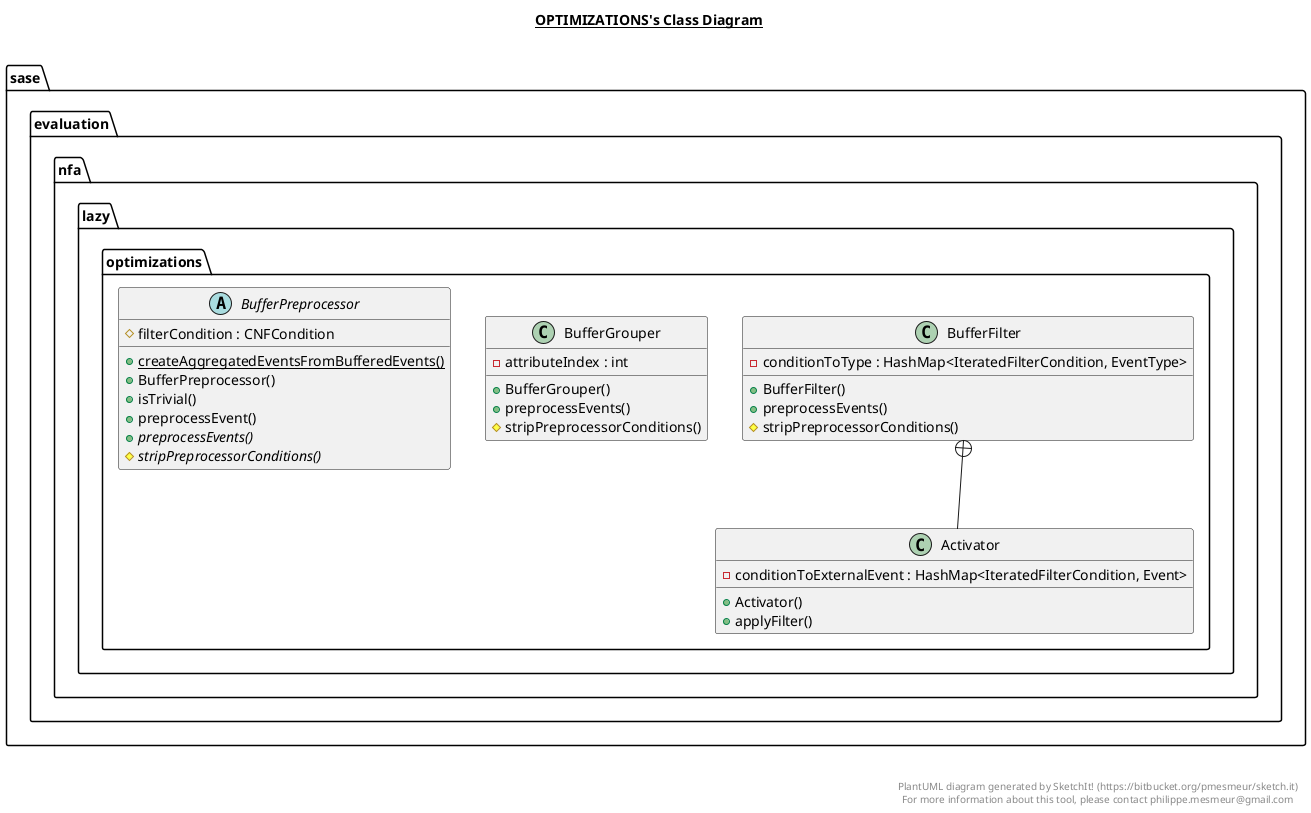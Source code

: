 @startuml

title __OPTIMIZATIONS's Class Diagram__\n

  package sase.evaluation {
    package sase.evaluation.nfa {
      package sase.evaluation.nfa.lazy {
        package sase.evaluation.nfa.lazy.optimizations {
          class BufferFilter {
              - conditionToType : HashMap<IteratedFilterCondition, EventType>
              + BufferFilter()
              + preprocessEvents()
              # stripPreprocessorConditions()
          }
        }
      }
    }
  }
  

  package sase.evaluation {
    package sase.evaluation.nfa {
      package sase.evaluation.nfa.lazy {
        package sase.evaluation.nfa.lazy.optimizations {
          class Activator {
              - conditionToExternalEvent : HashMap<IteratedFilterCondition, Event>
              + Activator()
              + applyFilter()
          }
        }
      }
    }
  }
  

  package sase.evaluation {
    package sase.evaluation.nfa {
      package sase.evaluation.nfa.lazy {
        package sase.evaluation.nfa.lazy.optimizations {
          class BufferGrouper {
              - attributeIndex : int
              + BufferGrouper()
              + preprocessEvents()
              # stripPreprocessorConditions()
          }
        }
      }
    }
  }
  

  package sase.evaluation {
    package sase.evaluation.nfa {
      package sase.evaluation.nfa.lazy {
        package sase.evaluation.nfa.lazy.optimizations {
          abstract class BufferPreprocessor {
              # filterCondition : CNFCondition
              {static} + createAggregatedEventsFromBufferedEvents()
              + BufferPreprocessor()
              + isTrivial()
              + preprocessEvent()
              {abstract} + preprocessEvents()
              {abstract} # stripPreprocessorConditions()
          }
        }
      }
    }
  }
  

  BufferFilter +-down- Activator


right footer


PlantUML diagram generated by SketchIt! (https://bitbucket.org/pmesmeur/sketch.it)
For more information about this tool, please contact philippe.mesmeur@gmail.com
endfooter

@enduml
